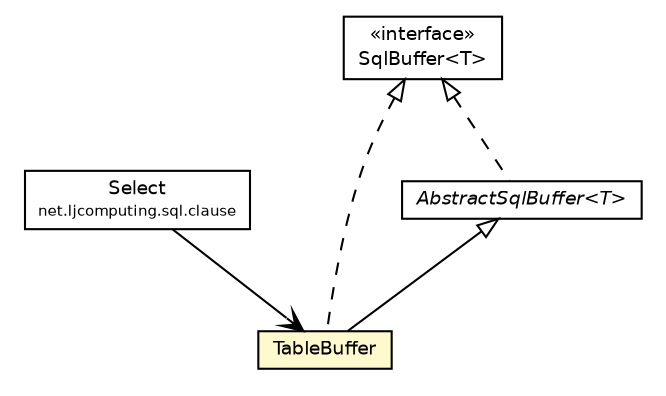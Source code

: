 #!/usr/local/bin/dot
#
# Class diagram 
# Generated by UMLGraph version R5_6 (http://www.umlgraph.org/)
#

digraph G {
	edge [fontname="Helvetica",fontsize=10,labelfontname="Helvetica",labelfontsize=10];
	node [fontname="Helvetica",fontsize=10,shape=plaintext];
	nodesep=0.25;
	ranksep=0.5;
	// net.ljcomputing.sql.clause.Select
	c1024 [label=<<table title="net.ljcomputing.sql.clause.Select" border="0" cellborder="1" cellspacing="0" cellpadding="2" port="p" href="../clause/Select.html">
		<tr><td><table border="0" cellspacing="0" cellpadding="1">
<tr><td align="center" balign="center"> Select </td></tr>
<tr><td align="center" balign="center"><font point-size="7.0"> net.ljcomputing.sql.clause </font></td></tr>
		</table></td></tr>
		</table>>, URL="../clause/Select.html", fontname="Helvetica", fontcolor="black", fontsize=9.0];
	// net.ljcomputing.sql.buffer.TableBuffer
	c1035 [label=<<table title="net.ljcomputing.sql.buffer.TableBuffer" border="0" cellborder="1" cellspacing="0" cellpadding="2" port="p" bgcolor="lemonChiffon" href="./TableBuffer.html">
		<tr><td><table border="0" cellspacing="0" cellpadding="1">
<tr><td align="center" balign="center"> TableBuffer </td></tr>
		</table></td></tr>
		</table>>, URL="./TableBuffer.html", fontname="Helvetica", fontcolor="black", fontsize=9.0];
	// net.ljcomputing.sql.buffer.SqlBuffer<T>
	c1036 [label=<<table title="net.ljcomputing.sql.buffer.SqlBuffer" border="0" cellborder="1" cellspacing="0" cellpadding="2" port="p" href="./SqlBuffer.html">
		<tr><td><table border="0" cellspacing="0" cellpadding="1">
<tr><td align="center" balign="center"> &#171;interface&#187; </td></tr>
<tr><td align="center" balign="center"> SqlBuffer&lt;T&gt; </td></tr>
		</table></td></tr>
		</table>>, URL="./SqlBuffer.html", fontname="Helvetica", fontcolor="black", fontsize=9.0];
	// net.ljcomputing.sql.buffer.AbstractSqlBuffer<T>
	c1038 [label=<<table title="net.ljcomputing.sql.buffer.AbstractSqlBuffer" border="0" cellborder="1" cellspacing="0" cellpadding="2" port="p" href="./AbstractSqlBuffer.html">
		<tr><td><table border="0" cellspacing="0" cellpadding="1">
<tr><td align="center" balign="center"><font face="Helvetica-Oblique"> AbstractSqlBuffer&lt;T&gt; </font></td></tr>
		</table></td></tr>
		</table>>, URL="./AbstractSqlBuffer.html", fontname="Helvetica", fontcolor="black", fontsize=9.0];
	//net.ljcomputing.sql.buffer.TableBuffer extends net.ljcomputing.sql.buffer.AbstractSqlBuffer<net.ljcomputing.sql.identifier.table.Table>
	c1038:p -> c1035:p [dir=back,arrowtail=empty];
	//net.ljcomputing.sql.buffer.TableBuffer implements net.ljcomputing.sql.buffer.SqlBuffer<T>
	c1036:p -> c1035:p [dir=back,arrowtail=empty,style=dashed];
	//net.ljcomputing.sql.buffer.AbstractSqlBuffer<T> implements net.ljcomputing.sql.buffer.SqlBuffer<T>
	c1036:p -> c1038:p [dir=back,arrowtail=empty,style=dashed];
	// net.ljcomputing.sql.clause.Select NAVASSOC net.ljcomputing.sql.buffer.TableBuffer
	c1024:p -> c1035:p [taillabel="", label="", headlabel="", fontname="Helvetica", fontcolor="black", fontsize=10.0, color="black", arrowhead=open];
}

